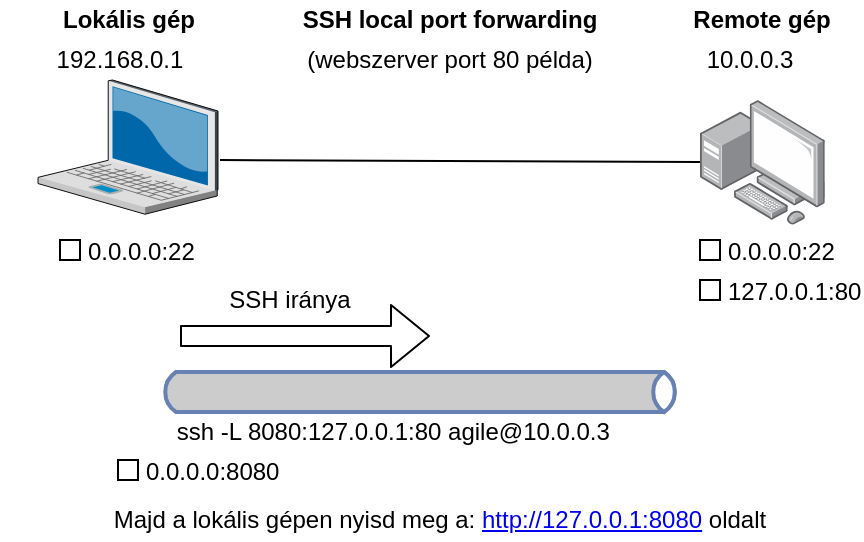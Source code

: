 <mxfile version="14.5.0" type="device" pages="3"><diagram id="dkWFfWgVukiLUbGroyof" name="ssh local port forward"><mxGraphModel dx="813" dy="454" grid="1" gridSize="10" guides="1" tooltips="1" connect="1" arrows="1" fold="1" page="1" pageScale="1" pageWidth="850" pageHeight="1100" math="0" shadow="0"><root><mxCell id="0"/><mxCell id="1" parent="0"/><mxCell id="XE75AT-lh48SvR5ZrsS_-1" value="" style="points=[];aspect=fixed;html=1;align=center;shadow=0;dashed=0;image;image=img/lib/allied_telesis/computer_and_terminals/Personal_Computer_with_Server.svg;" parent="1" vertex="1"><mxGeometry x="550" y="370" width="62.4" height="62.4" as="geometry"/></mxCell><mxCell id="XE75AT-lh48SvR5ZrsS_-20" value="&amp;nbsp;ssh -L 8080:127.0.0.1:80 agile@10.0.0.3" style="text;html=1;strokeColor=none;fillColor=none;align=center;verticalAlign=middle;whiteSpace=wrap;rounded=0;" parent="1" vertex="1"><mxGeometry x="200" y="526" width="390" height="20" as="geometry"/></mxCell><mxCell id="XE75AT-lh48SvR5ZrsS_-22" value="192.168.0.1" style="text;html=1;strokeColor=none;fillColor=none;align=center;verticalAlign=middle;whiteSpace=wrap;rounded=0;" parent="1" vertex="1"><mxGeometry x="210" y="340" width="100" height="20" as="geometry"/></mxCell><mxCell id="XE75AT-lh48SvR5ZrsS_-23" value="0.0.0.0:22" style="fontStyle=0;labelPosition=right;verticalLabelPosition=middle;align=left;verticalAlign=middle;spacingLeft=2;" parent="1" vertex="1"><mxGeometry x="550" y="440" width="10" height="10" as="geometry"/></mxCell><mxCell id="XE75AT-lh48SvR5ZrsS_-29" value="127.0.0.1:80" style="fontStyle=0;labelPosition=right;verticalLabelPosition=middle;align=left;verticalAlign=middle;spacingLeft=2;" parent="1" vertex="1"><mxGeometry x="550" y="460" width="10" height="10" as="geometry"/></mxCell><mxCell id="XE75AT-lh48SvR5ZrsS_-30" value="0.0.0.0:22" style="fontStyle=0;labelPosition=right;verticalLabelPosition=middle;align=left;verticalAlign=middle;spacingLeft=2;" parent="1" vertex="1"><mxGeometry x="230" y="440" width="10" height="10" as="geometry"/></mxCell><mxCell id="XE75AT-lh48SvR5ZrsS_-32" value="0.0.0.0:8080" style="fontStyle=0;labelPosition=right;verticalLabelPosition=middle;align=left;verticalAlign=middle;spacingLeft=2;" parent="1" vertex="1"><mxGeometry x="259" y="550" width="10" height="10" as="geometry"/></mxCell><mxCell id="XE75AT-lh48SvR5ZrsS_-19" value="" style="html=1;outlineConnect=0;fillColor=#CCCCCC;strokeColor=#6881B3;gradientColor=none;gradientDirection=north;strokeWidth=2;shape=mxgraph.networks.bus;gradientColor=none;gradientDirection=north;fontColor=#ffffff;perimeter=backbonePerimeter;backboneSize=20;" parent="1" vertex="1"><mxGeometry x="280" y="506" width="260" height="20" as="geometry"/></mxCell><mxCell id="1paAG6Bn5xpyTkeaRDLS-1" value="" style="shape=flexArrow;endArrow=classic;html=1;" parent="1" edge="1"><mxGeometry width="50" height="50" relative="1" as="geometry"><mxPoint x="290" y="488" as="sourcePoint"/><mxPoint x="415" y="488" as="targetPoint"/></mxGeometry></mxCell><mxCell id="1paAG6Bn5xpyTkeaRDLS-2" value="SSH iránya" style="text;html=1;strokeColor=none;fillColor=none;align=center;verticalAlign=middle;whiteSpace=wrap;rounded=0;" parent="1" vertex="1"><mxGeometry x="310" y="460" width="70" height="20" as="geometry"/></mxCell><mxCell id="eV1gxgVUii0fbOGcgifi-1" value="&lt;b&gt;SSH local port forwarding&lt;/b&gt;" style="text;html=1;strokeColor=none;fillColor=none;align=center;verticalAlign=middle;whiteSpace=wrap;rounded=0;" parent="1" vertex="1"><mxGeometry x="325" y="320" width="200" height="20" as="geometry"/></mxCell><mxCell id="swKjkhgF5pkWpWLrVhwD-1" value="" style="endArrow=none;html=1;exitX=1;exitY=0.75;exitDx=0;exitDy=0;" parent="1" target="XE75AT-lh48SvR5ZrsS_-1" edge="1"><mxGeometry width="50" height="50" relative="1" as="geometry"><mxPoint x="310" y="400" as="sourcePoint"/><mxPoint x="480" y="440" as="targetPoint"/></mxGeometry></mxCell><mxCell id="a02t-_r_idAZPuAoAjyY-4" value="" style="verticalLabelPosition=bottom;aspect=fixed;html=1;verticalAlign=top;strokeColor=none;align=center;outlineConnect=0;shape=mxgraph.citrix.laptop_2;" parent="1" vertex="1"><mxGeometry x="219" y="360" width="90" height="67.11" as="geometry"/></mxCell><mxCell id="a02t-_r_idAZPuAoAjyY-6" value="Majd a lokális gépen nyisd meg a: &lt;a href=&quot;http://127.0.0.1:8080&quot;&gt;http://127.0.0.1:8080&lt;/a&gt;&amp;nbsp;oldalt" style="text;html=1;strokeColor=none;fillColor=none;align=center;verticalAlign=middle;whiteSpace=wrap;rounded=0;" parent="1" vertex="1"><mxGeometry x="250" y="570" width="340" height="20" as="geometry"/></mxCell><mxCell id="a02t-_r_idAZPuAoAjyY-8" value="Lokális gép" style="text;html=1;strokeColor=none;fillColor=none;align=center;verticalAlign=middle;whiteSpace=wrap;rounded=0;fontStyle=1" parent="1" vertex="1"><mxGeometry x="229.5" y="320" width="69" height="20" as="geometry"/></mxCell><mxCell id="a02t-_r_idAZPuAoAjyY-11" value="Remote gép" style="text;html=1;strokeColor=none;fillColor=none;align=center;verticalAlign=middle;whiteSpace=wrap;rounded=0;fontStyle=1" parent="1" vertex="1"><mxGeometry x="541.2" y="320" width="80" height="20" as="geometry"/></mxCell><mxCell id="a02t-_r_idAZPuAoAjyY-12" value="(webszerver port 80 példa)" style="text;html=1;strokeColor=none;fillColor=none;align=center;verticalAlign=middle;whiteSpace=wrap;rounded=0;" parent="1" vertex="1"><mxGeometry x="350" y="340" width="150" height="20" as="geometry"/></mxCell><mxCell id="a02t-_r_idAZPuAoAjyY-13" value="10.0.0.3" style="text;html=1;strokeColor=none;fillColor=none;align=center;verticalAlign=middle;whiteSpace=wrap;rounded=0;" parent="1" vertex="1"><mxGeometry x="525.0" y="340" width="100" height="20" as="geometry"/></mxCell></root></mxGraphModel></diagram><diagram id="n-f9-q2puAJCNKRlosHX" name="ssh remote port forward"><mxGraphModel dx="981" dy="548" grid="1" gridSize="10" guides="1" tooltips="1" connect="1" arrows="1" fold="1" page="1" pageScale="1" pageWidth="850" pageHeight="1100" math="0" shadow="0"><root><mxCell id="BmTaCDPeyISo2n6sMqtw-0"/><mxCell id="BmTaCDPeyISo2n6sMqtw-1" parent="BmTaCDPeyISo2n6sMqtw-0"/><mxCell id="8luRtSttn2kfUwz0C2FB-0" value="" style="points=[];aspect=fixed;html=1;align=center;shadow=0;dashed=0;image;image=img/lib/allied_telesis/computer_and_terminals/Personal_Computer_with_Server.svg;" parent="BmTaCDPeyISo2n6sMqtw-1" vertex="1"><mxGeometry x="550" y="370" width="62.4" height="62.4" as="geometry"/></mxCell><mxCell id="8luRtSttn2kfUwz0C2FB-2" value="" style="endArrow=none;html=1;exitX=1;exitY=0.75;exitDx=0;exitDy=0;" parent="BmTaCDPeyISo2n6sMqtw-1" target="8luRtSttn2kfUwz0C2FB-0" edge="1"><mxGeometry width="50" height="50" relative="1" as="geometry"><mxPoint x="310.0" y="400" as="sourcePoint"/><mxPoint x="450" y="380" as="targetPoint"/></mxGeometry></mxCell><mxCell id="8luRtSttn2kfUwz0C2FB-5" value="0.0.0.0:22" style="fontStyle=0;labelPosition=right;verticalLabelPosition=middle;align=left;verticalAlign=middle;spacingLeft=2;" parent="BmTaCDPeyISo2n6sMqtw-1" vertex="1"><mxGeometry x="550" y="440" width="10" height="10" as="geometry"/></mxCell><mxCell id="8luRtSttn2kfUwz0C2FB-6" value="127.0.0.1:80" style="fontStyle=0;labelPosition=right;verticalLabelPosition=middle;align=left;verticalAlign=middle;spacingLeft=2;" parent="BmTaCDPeyISo2n6sMqtw-1" vertex="1"><mxGeometry x="550" y="460" width="10" height="10" as="geometry"/></mxCell><mxCell id="8luRtSttn2kfUwz0C2FB-7" value="0.0.0.0:22" style="fontStyle=0;labelPosition=right;verticalLabelPosition=middle;align=left;verticalAlign=middle;spacingLeft=2;" parent="BmTaCDPeyISo2n6sMqtw-1" vertex="1"><mxGeometry x="230" y="440" width="10" height="10" as="geometry"/></mxCell><mxCell id="wHMQYUqJBFc5EjqwIjwe-0" value="" style="html=1;outlineConnect=0;fillColor=#CCCCCC;strokeColor=#6881B3;gradientColor=none;gradientDirection=north;strokeWidth=2;shape=mxgraph.networks.bus;gradientColor=none;gradientDirection=north;fontColor=#ffffff;perimeter=backbonePerimeter;backboneSize=20;" parent="BmTaCDPeyISo2n6sMqtw-1" vertex="1"><mxGeometry x="300" y="510" width="260" height="20" as="geometry"/></mxCell><mxCell id="wHMQYUqJBFc5EjqwIjwe-1" value="&amp;nbsp;ssh -R 8888:127.0.0.1:80 agile@10.0.0.2" style="text;html=1;strokeColor=none;fillColor=none;align=center;verticalAlign=middle;whiteSpace=wrap;rounded=0;" parent="BmTaCDPeyISo2n6sMqtw-1" vertex="1"><mxGeometry x="230" y="530" width="390" height="20" as="geometry"/></mxCell><mxCell id="wHMQYUqJBFc5EjqwIjwe-2" value="0.0.0.0:8888" style="fontStyle=0;labelPosition=right;verticalLabelPosition=middle;align=left;verticalAlign=middle;spacingLeft=2;" parent="BmTaCDPeyISo2n6sMqtw-1" vertex="1"><mxGeometry x="260" y="560" width="10" height="10" as="geometry"/></mxCell><mxCell id="uL8Izy5UZoTsbIot177M-0" value="" style="shape=flexArrow;endArrow=classic;html=1;" parent="BmTaCDPeyISo2n6sMqtw-1" edge="1"><mxGeometry width="50" height="50" relative="1" as="geometry"><mxPoint x="550" y="493" as="sourcePoint"/><mxPoint x="425" y="493" as="targetPoint"/></mxGeometry></mxCell><mxCell id="uL8Izy5UZoTsbIot177M-2" value="SSH iránya" style="text;html=1;strokeColor=none;fillColor=none;align=center;verticalAlign=middle;whiteSpace=wrap;rounded=0;" parent="BmTaCDPeyISo2n6sMqtw-1" vertex="1"><mxGeometry x="455" y="469" width="70" height="20" as="geometry"/></mxCell><mxCell id="uL8Izy5UZoTsbIot177M-5" value="&lt;b&gt;SSH remote port forwarding&lt;/b&gt;" style="text;html=1;strokeColor=none;fillColor=none;align=center;verticalAlign=middle;whiteSpace=wrap;rounded=0;" parent="BmTaCDPeyISo2n6sMqtw-1" vertex="1"><mxGeometry x="330" y="320" width="200" height="20" as="geometry"/></mxCell><mxCell id="FendZfWS9kEF2ZPRvomr-0" value="Majd a remote gépen nyisd meg a: &lt;a href=&quot;http://127.0.0.1:8888&quot;&gt;http://127.0.0.1:8888&lt;/a&gt;&amp;nbsp;oldalt" style="text;html=1;strokeColor=none;fillColor=none;align=center;verticalAlign=middle;whiteSpace=wrap;rounded=0;" parent="BmTaCDPeyISo2n6sMqtw-1" vertex="1"><mxGeometry x="255" y="570" width="340" height="20" as="geometry"/></mxCell><mxCell id="212qfQAolqO7TGW-F3Or-0" value="10.0.0.2" style="text;html=1;strokeColor=none;fillColor=none;align=center;verticalAlign=middle;whiteSpace=wrap;rounded=0;" parent="BmTaCDPeyISo2n6sMqtw-1" vertex="1"><mxGeometry x="209" y="340" width="100" height="20" as="geometry"/></mxCell><mxCell id="212qfQAolqO7TGW-F3Or-1" value="Lokális gép" style="text;html=1;strokeColor=none;fillColor=none;align=center;verticalAlign=middle;whiteSpace=wrap;rounded=0;fontStyle=1" parent="BmTaCDPeyISo2n6sMqtw-1" vertex="1"><mxGeometry x="543.4" y="320" width="69" height="20" as="geometry"/></mxCell><mxCell id="bOfnWBPrwAzRuE7Pvj7J-0" value="" style="verticalLabelPosition=bottom;aspect=fixed;html=1;verticalAlign=top;strokeColor=none;align=center;outlineConnect=0;shape=mxgraph.citrix.laptop_2;" parent="BmTaCDPeyISo2n6sMqtw-1" vertex="1"><mxGeometry x="219" y="360" width="90" height="67.11" as="geometry"/></mxCell><mxCell id="5axavXzeCPg7Pgj9YIKd-0" value="Remote gép" style="text;html=1;strokeColor=none;fillColor=none;align=center;verticalAlign=middle;whiteSpace=wrap;rounded=0;fontStyle=1" parent="BmTaCDPeyISo2n6sMqtw-1" vertex="1"><mxGeometry x="220.0" y="320" width="80" height="20" as="geometry"/></mxCell><mxCell id="5axavXzeCPg7Pgj9YIKd-1" value="10.0.0.3" style="text;html=1;strokeColor=none;fillColor=none;align=center;verticalAlign=middle;whiteSpace=wrap;rounded=0;" parent="BmTaCDPeyISo2n6sMqtw-1" vertex="1"><mxGeometry x="525.0" y="340" width="100" height="20" as="geometry"/></mxCell><mxCell id="P0ZtLD6TfOJvcnvKKL_y-0" value="(webszerver port 80 példa)" style="text;html=1;strokeColor=none;fillColor=none;align=center;verticalAlign=middle;whiteSpace=wrap;rounded=0;" parent="BmTaCDPeyISo2n6sMqtw-1" vertex="1"><mxGeometry x="350" y="340" width="150" height="20" as="geometry"/></mxCell></root></mxGraphModel></diagram><diagram id="-25JwTGXHzyPkdPbhIi7" name="ssd dynamic port forwarding"><mxGraphModel dx="813" dy="454" grid="1" gridSize="10" guides="1" tooltips="1" connect="1" arrows="1" fold="1" page="1" pageScale="1" pageWidth="850" pageHeight="1100" math="0" shadow="0"><root><mxCell id="_JB1TX5QcdH077yJf0LQ-0"/><mxCell id="_JB1TX5QcdH077yJf0LQ-1" parent="_JB1TX5QcdH077yJf0LQ-0"/><mxCell id="_JB1TX5QcdH077yJf0LQ-2" value="" style="points=[];aspect=fixed;html=1;align=center;shadow=0;dashed=0;image;image=img/lib/allied_telesis/computer_and_terminals/Personal_Computer_with_Server.svg;" parent="_JB1TX5QcdH077yJf0LQ-1" vertex="1"><mxGeometry x="470" y="370" width="62.4" height="62.4" as="geometry"/></mxCell><mxCell id="_JB1TX5QcdH077yJf0LQ-3" value="&amp;nbsp; ssh -D 9050 agile@10.0.0.3" style="text;html=1;strokeColor=none;fillColor=none;align=center;verticalAlign=middle;whiteSpace=wrap;rounded=0;" parent="_JB1TX5QcdH077yJf0LQ-1" vertex="1"><mxGeometry x="120" y="532.4" width="390" height="20" as="geometry"/></mxCell><mxCell id="_JB1TX5QcdH077yJf0LQ-4" value="192.168.0.1" style="text;html=1;strokeColor=none;fillColor=none;align=center;verticalAlign=middle;whiteSpace=wrap;rounded=0;" parent="_JB1TX5QcdH077yJf0LQ-1" vertex="1"><mxGeometry x="130" y="340" width="100" height="20" as="geometry"/></mxCell><mxCell id="_JB1TX5QcdH077yJf0LQ-5" value="0.0.0.0:22" style="fontStyle=0;labelPosition=right;verticalLabelPosition=middle;align=left;verticalAlign=middle;spacingLeft=2;" parent="_JB1TX5QcdH077yJf0LQ-1" vertex="1"><mxGeometry x="470" y="440" width="10" height="10" as="geometry"/></mxCell><mxCell id="_JB1TX5QcdH077yJf0LQ-7" value="0.0.0.0:22" style="fontStyle=0;labelPosition=right;verticalLabelPosition=middle;align=left;verticalAlign=middle;spacingLeft=2;" parent="_JB1TX5QcdH077yJf0LQ-1" vertex="1"><mxGeometry x="150" y="440" width="10" height="10" as="geometry"/></mxCell><mxCell id="_JB1TX5QcdH077yJf0LQ-9" value="" style="html=1;outlineConnect=0;fillColor=#CCCCCC;strokeColor=#6881B3;gradientColor=none;gradientDirection=north;strokeWidth=2;shape=mxgraph.networks.bus;gradientColor=none;gradientDirection=north;fontColor=#ffffff;perimeter=backbonePerimeter;backboneSize=20;" parent="_JB1TX5QcdH077yJf0LQ-1" vertex="1"><mxGeometry x="200" y="506" width="260" height="20" as="geometry"/></mxCell><mxCell id="_JB1TX5QcdH077yJf0LQ-10" value="" style="shape=flexArrow;endArrow=classic;html=1;" parent="_JB1TX5QcdH077yJf0LQ-1" edge="1"><mxGeometry width="50" height="50" relative="1" as="geometry"><mxPoint x="210" y="488" as="sourcePoint"/><mxPoint x="335" y="488" as="targetPoint"/></mxGeometry></mxCell><mxCell id="_JB1TX5QcdH077yJf0LQ-11" value="SSH iránya" style="text;html=1;strokeColor=none;fillColor=none;align=center;verticalAlign=middle;whiteSpace=wrap;rounded=0;" parent="_JB1TX5QcdH077yJf0LQ-1" vertex="1"><mxGeometry x="230" y="460" width="70" height="20" as="geometry"/></mxCell><mxCell id="_JB1TX5QcdH077yJf0LQ-12" value="&lt;b&gt;SSH dynamic port forwarding&lt;/b&gt;" style="text;html=1;strokeColor=none;fillColor=none;align=center;verticalAlign=middle;whiteSpace=wrap;rounded=0;" parent="_JB1TX5QcdH077yJf0LQ-1" vertex="1"><mxGeometry x="245" y="257.6" width="200" height="20" as="geometry"/></mxCell><mxCell id="_JB1TX5QcdH077yJf0LQ-13" value="" style="endArrow=none;html=1;exitX=1;exitY=0.75;exitDx=0;exitDy=0;" parent="_JB1TX5QcdH077yJf0LQ-1" target="_JB1TX5QcdH077yJf0LQ-2" edge="1"><mxGeometry width="50" height="50" relative="1" as="geometry"><mxPoint x="230" y="400" as="sourcePoint"/><mxPoint x="400" y="440" as="targetPoint"/></mxGeometry></mxCell><mxCell id="_JB1TX5QcdH077yJf0LQ-14" value="" style="verticalLabelPosition=bottom;aspect=fixed;html=1;verticalAlign=top;strokeColor=none;align=center;outlineConnect=0;shape=mxgraph.citrix.laptop_2;" parent="_JB1TX5QcdH077yJf0LQ-1" vertex="1"><mxGeometry x="139" y="360" width="90" height="67.11" as="geometry"/></mxCell><mxCell id="_JB1TX5QcdH077yJf0LQ-16" value="GÉP 1" style="text;html=1;strokeColor=none;fillColor=none;align=center;verticalAlign=middle;whiteSpace=wrap;rounded=0;fontStyle=1" parent="_JB1TX5QcdH077yJf0LQ-1" vertex="1"><mxGeometry x="149.5" y="320" width="69" height="20" as="geometry"/></mxCell><mxCell id="_JB1TX5QcdH077yJf0LQ-17" value="Köztes gép" style="text;html=1;strokeColor=none;fillColor=none;align=center;verticalAlign=middle;whiteSpace=wrap;rounded=0;fontStyle=1" parent="_JB1TX5QcdH077yJf0LQ-1" vertex="1"><mxGeometry x="461.2" y="320" width="80" height="20" as="geometry"/></mxCell><mxCell id="_JB1TX5QcdH077yJf0LQ-19" value="10.0.0.3" style="text;html=1;strokeColor=none;fillColor=none;align=center;verticalAlign=middle;whiteSpace=wrap;rounded=0;" parent="_JB1TX5QcdH077yJf0LQ-1" vertex="1"><mxGeometry x="445.0" y="340" width="100" height="20" as="geometry"/></mxCell><mxCell id="c1Tq4hgla-UFrNHZne4C-0" value="" style="points=[];aspect=fixed;html=1;align=center;shadow=0;dashed=0;image;image=img/lib/allied_telesis/computer_and_terminals/Personal_Computer_with_Server.svg;" parent="_JB1TX5QcdH077yJf0LQ-1" vertex="1"><mxGeometry x="630" y="277.6" width="62.4" height="62.4" as="geometry"/></mxCell><mxCell id="c1Tq4hgla-UFrNHZne4C-1" value="" style="points=[];aspect=fixed;html=1;align=center;shadow=0;dashed=0;image;image=img/lib/allied_telesis/computer_and_terminals/Personal_Computer_with_Server.svg;" parent="_JB1TX5QcdH077yJf0LQ-1" vertex="1"><mxGeometry x="630" y="377.6" width="62.4" height="62.4" as="geometry"/></mxCell><mxCell id="c1Tq4hgla-UFrNHZne4C-2" value="" style="points=[];aspect=fixed;html=1;align=center;shadow=0;dashed=0;image;image=img/lib/allied_telesis/computer_and_terminals/Personal_Computer_with_Server.svg;" parent="_JB1TX5QcdH077yJf0LQ-1" vertex="1"><mxGeometry x="630" y="470" width="62.4" height="62.4" as="geometry"/></mxCell><mxCell id="c1Tq4hgla-UFrNHZne4C-3" value="0.0.0.0:22" style="fontStyle=0;labelPosition=right;verticalLabelPosition=middle;align=left;verticalAlign=middle;spacingLeft=2;" parent="_JB1TX5QcdH077yJf0LQ-1" vertex="1"><mxGeometry x="700" y="320" width="10" height="10" as="geometry"/></mxCell><mxCell id="c1Tq4hgla-UFrNHZne4C-4" value="0.0.0.0:22" style="fontStyle=0;labelPosition=right;verticalLabelPosition=middle;align=left;verticalAlign=middle;spacingLeft=2;" parent="_JB1TX5QcdH077yJf0LQ-1" vertex="1"><mxGeometry x="700" y="422.4" width="10" height="10" as="geometry"/></mxCell><mxCell id="c1Tq4hgla-UFrNHZne4C-6" value="0.0.0.0:22" style="fontStyle=0;labelPosition=right;verticalLabelPosition=middle;align=left;verticalAlign=middle;spacingLeft=2;" parent="_JB1TX5QcdH077yJf0LQ-1" vertex="1"><mxGeometry x="700" y="511" width="10" height="10" as="geometry"/></mxCell><mxCell id="c1Tq4hgla-UFrNHZne4C-7" value="10.0.0.2" style="text;html=1;strokeColor=none;fillColor=none;align=center;verticalAlign=middle;whiteSpace=wrap;rounded=0;" parent="_JB1TX5QcdH077yJf0LQ-1" vertex="1"><mxGeometry x="670.0" y="296.8" width="100" height="20" as="geometry"/></mxCell><mxCell id="c1Tq4hgla-UFrNHZne4C-8" value="10.0.0.5" style="text;html=1;strokeColor=none;fillColor=none;align=center;verticalAlign=middle;whiteSpace=wrap;rounded=0;" parent="_JB1TX5QcdH077yJf0LQ-1" vertex="1"><mxGeometry x="670.0" y="398.8" width="100" height="20" as="geometry"/></mxCell><mxCell id="c1Tq4hgla-UFrNHZne4C-9" value="10.0.0.12" style="text;html=1;strokeColor=none;fillColor=none;align=center;verticalAlign=middle;whiteSpace=wrap;rounded=0;" parent="_JB1TX5QcdH077yJf0LQ-1" vertex="1"><mxGeometry x="673.0" y="489" width="100" height="20" as="geometry"/></mxCell><mxCell id="c1Tq4hgla-UFrNHZne4C-10" value="" style="shape=flexArrow;endArrow=classic;html=1;exitX=1.051;exitY=0.021;exitDx=0;exitDy=0;exitPerimeter=0;" parent="_JB1TX5QcdH077yJf0LQ-1" source="_JB1TX5QcdH077yJf0LQ-2" edge="1"><mxGeometry width="50" height="50" relative="1" as="geometry"><mxPoint x="590" y="370" as="sourcePoint"/><mxPoint x="620" y="330" as="targetPoint"/></mxGeometry></mxCell><mxCell id="c1Tq4hgla-UFrNHZne4C-11" value="" style="shape=flexArrow;endArrow=classic;html=1;" parent="_JB1TX5QcdH077yJf0LQ-1" edge="1"><mxGeometry width="50" height="50" relative="1" as="geometry"><mxPoint x="541.2" y="408.66" as="sourcePoint"/><mxPoint x="620" y="408.46" as="targetPoint"/></mxGeometry></mxCell><mxCell id="c1Tq4hgla-UFrNHZne4C-12" value="" style="shape=flexArrow;endArrow=classic;html=1;" parent="_JB1TX5QcdH077yJf0LQ-1" edge="1"><mxGeometry width="50" height="50" relative="1" as="geometry"><mxPoint x="545.0" y="440" as="sourcePoint"/><mxPoint x="620" y="490" as="targetPoint"/></mxGeometry></mxCell><mxCell id="ySU8yJycLh90m3LNrMs1-0" value="127.0.0.1:9050" style="fontStyle=0;labelPosition=right;verticalLabelPosition=middle;align=left;verticalAlign=middle;spacingLeft=2;" parent="_JB1TX5QcdH077yJf0LQ-1" vertex="1"><mxGeometry x="208.5" y="560" width="10" height="10" as="geometry"/></mxCell><mxCell id="ySU8yJycLh90m3LNrMs1-3" value="" style="endArrow=classic;html=1;" parent="_JB1TX5QcdH077yJf0LQ-1" edge="1"><mxGeometry width="50" height="50" relative="1" as="geometry"><mxPoint x="200" y="570" as="sourcePoint"/><mxPoint x="150" y="470" as="targetPoint"/><Array as="points"><mxPoint x="150" y="570"/></Array></mxGeometry></mxCell><mxCell id="ipYN4XsnVbmXovmQebH9-0" value="&lt;div&gt;&lt;u&gt;Próbáljuk ki:&lt;/u&gt;&lt;/div&gt;&lt;div style=&quot;text-align: center&quot;&gt;&lt;b&gt;GÉP 1 &lt;/b&gt;a &lt;b&gt;Köztes gép&lt;/b&gt;en keresztül érje el a 10.0.0.2 remote gépet SSH-n&lt;/div&gt;&lt;div&gt;(előtte ellenőrizzük, hogy a proxychains telepítve van és a conf helyes)&lt;/div&gt;&lt;div&gt;&lt;br&gt;&lt;/div&gt;" style="text;whiteSpace=wrap;html=1;" parent="_JB1TX5QcdH077yJf0LQ-1" vertex="1"><mxGeometry x="170" y="578" width="390" height="52" as="geometry"/></mxCell><mxCell id="kUyUJePzmZJCt5aUUDGN-0" value="REMOTE GÉPEK" style="text;html=1;strokeColor=none;fillColor=none;align=center;verticalAlign=middle;whiteSpace=wrap;rounded=0;fontStyle=1" parent="_JB1TX5QcdH077yJf0LQ-1" vertex="1"><mxGeometry x="603.17" y="250" width="116.05" height="20" as="geometry"/></mxCell><mxCell id="HNlM1_w0Zur5U-4bv2np-1" value="&lt;br&gt;sudo apt install proxychains" style="text;html=1;strokeColor=none;fillColor=none;align=left;verticalAlign=middle;whiteSpace=wrap;rounded=0;" parent="_JB1TX5QcdH077yJf0LQ-1" vertex="1"><mxGeometry x="230" y="348.8" width="160" height="50" as="geometry"/></mxCell><mxCell id="HNlM1_w0Zur5U-4bv2np-2" value="sudo nano /etc/proxychains.conf&lt;br&gt;&lt;span style=&quot;color: rgb(36 , 41 , 46) ; font-family: , &amp;#34;consolas&amp;#34; , &amp;#34;liberation mono&amp;#34; , &amp;#34;menlo&amp;#34; , monospace ; background-color: rgb(255 , 255 , 255)&quot;&gt;[ProxyList]&lt;br&gt;&lt;/span&gt;&lt;span style=&quot;color: rgb(36 , 41 , 46) ; font-family: , &amp;#34;consolas&amp;#34; , &amp;#34;liberation mono&amp;#34; , &amp;#34;menlo&amp;#34; , monospace ; background-color: rgb(255 , 255 , 255)&quot;&gt;socks4 &#9;127.0.0.1 9050&lt;/span&gt;&lt;span style=&quot;color: rgb(36 , 41 , 46) ; font-family: , &amp;#34;consolas&amp;#34; , &amp;#34;liberation mono&amp;#34; , &amp;#34;menlo&amp;#34; , monospace ; background-color: rgb(255 , 255 , 255)&quot;&gt;&lt;br&gt;&lt;/span&gt;" style="text;html=1;strokeColor=none;fillColor=none;align=left;verticalAlign=middle;whiteSpace=wrap;rounded=0;" parent="_JB1TX5QcdH077yJf0LQ-1" vertex="1"><mxGeometry x="230" y="394.6" width="200" height="57.6" as="geometry"/></mxCell><mxCell id="Qo6N5GC5u1zXY6jroP08-0" value="&lt;span style=&quot;text-align: left&quot;&gt;proxychains ssh agile@10.0.0.2&lt;/span&gt;" style="text;html=1;strokeColor=none;fillColor=none;align=center;verticalAlign=middle;whiteSpace=wrap;rounded=0;" parent="_JB1TX5QcdH077yJf0LQ-1" vertex="1"><mxGeometry x="170" y="633" width="220" height="20" as="geometry"/></mxCell></root></mxGraphModel></diagram></mxfile>